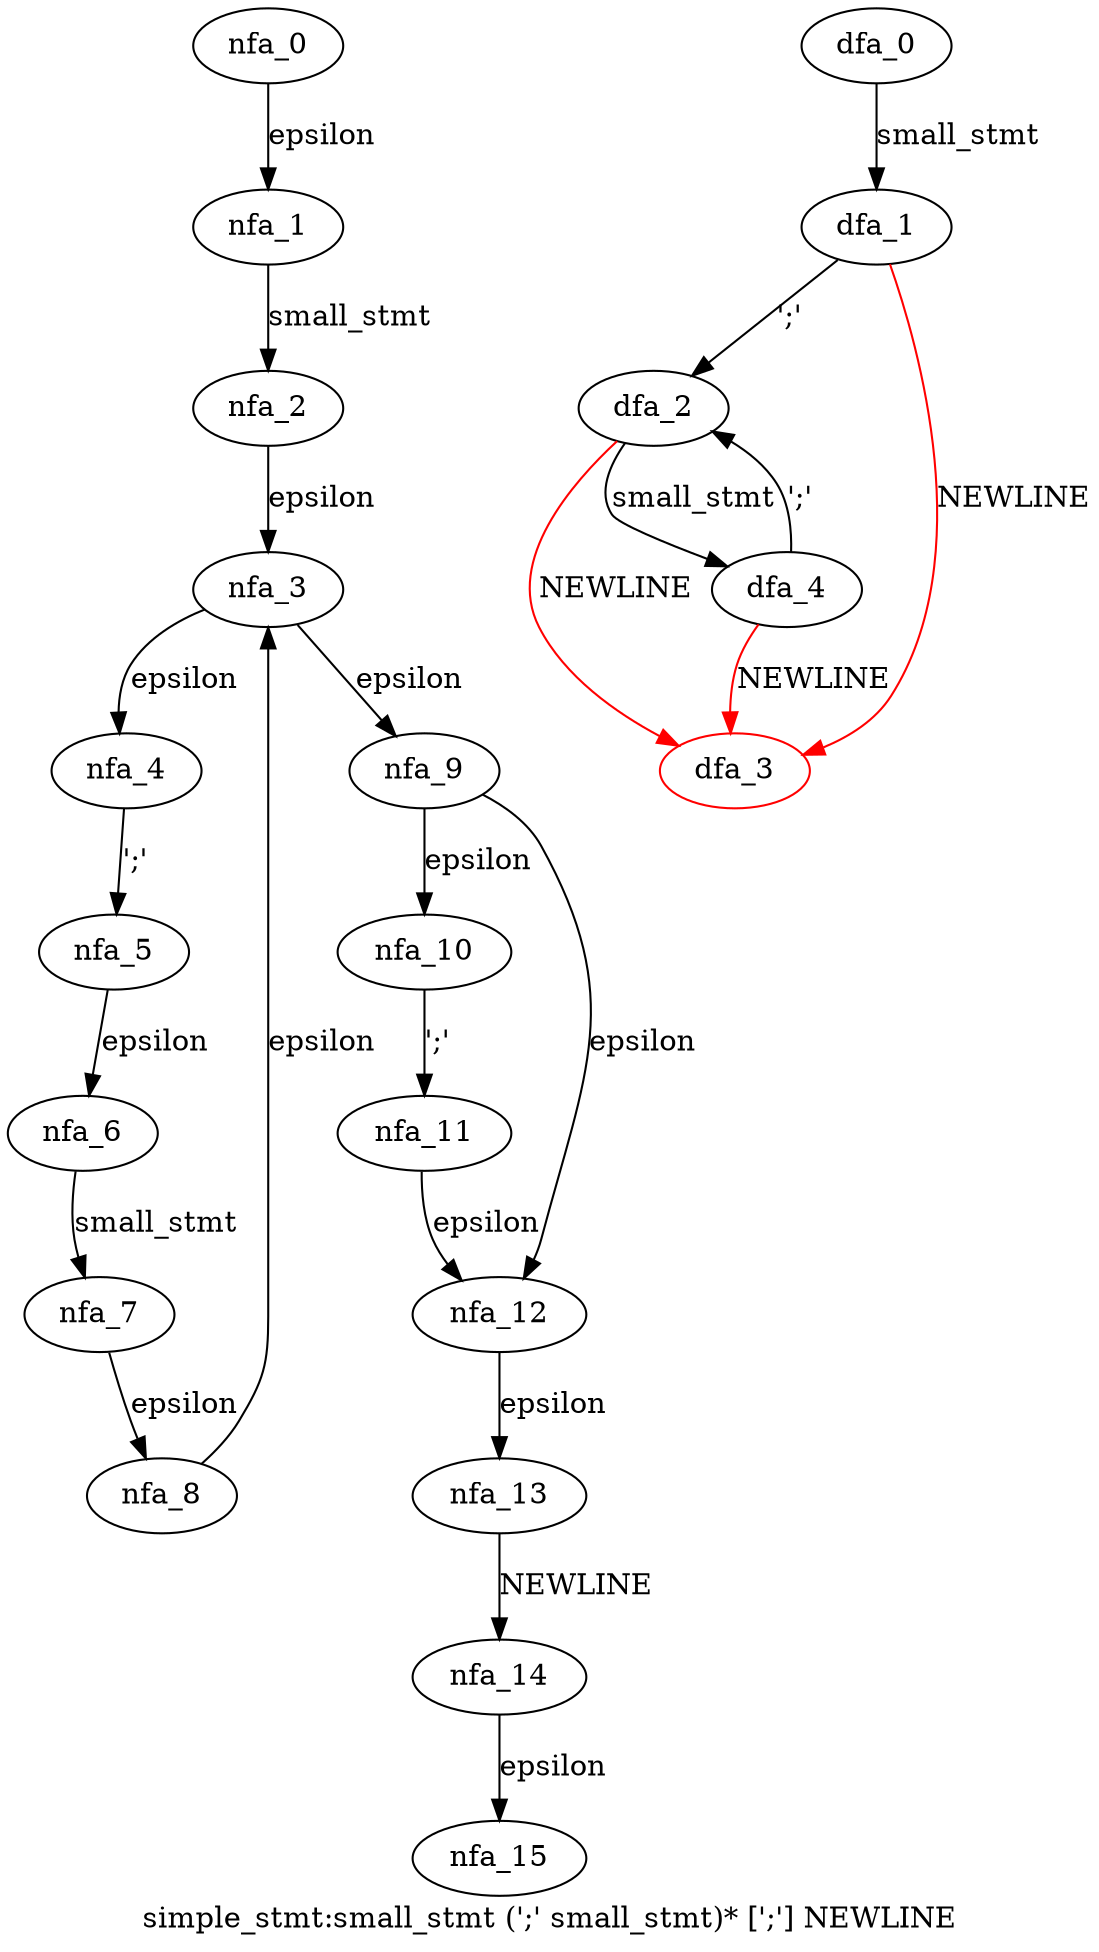 digraph simple_stmt {
 graph[label="simple_stmt:small_stmt (';' small_stmt)* [';'] NEWLINE"]
 subgraph simple_stmt_nfa {
  nfa_0->nfa_1[label="epsilon"]
  nfa_1->nfa_2[label="small_stmt"]
  nfa_2->nfa_3[label="epsilon"]
  nfa_3->nfa_4[label="epsilon"]
  nfa_4->nfa_5[label="';'"]
  nfa_5->nfa_6[label="epsilon"]
  nfa_6->nfa_7[label="small_stmt"]
  nfa_7->nfa_8[label="epsilon"]
  nfa_8->nfa_3[label="epsilon"]
  nfa_3->nfa_9[label="epsilon"]
  nfa_9->nfa_10[label="epsilon"]
  nfa_10->nfa_11[label="';'"]
  nfa_11->nfa_12[label="epsilon"]
  nfa_12->nfa_13[label="epsilon"]
  nfa_13->nfa_14[label="NEWLINE"]
  nfa_14->nfa_15[label="epsilon"]
  nfa_9->nfa_12[label="epsilon"]
  }
 subgraph simple_stmt_dfa {
  dfa_0->dfa_1[label="small_stmt"]
  dfa_1->dfa_2[label="';'"]
  dfa_2->dfa_3[label="NEWLINE",color=red]
  dfa_2->dfa_4[label="small_stmt"]
  dfa_4->dfa_2[label="';'"]
  dfa_4->dfa_3[label="NEWLINE",color=red]
  dfa_1->dfa_3[label="NEWLINE",color=red]
  dfa_3[color=red]
  }
}
